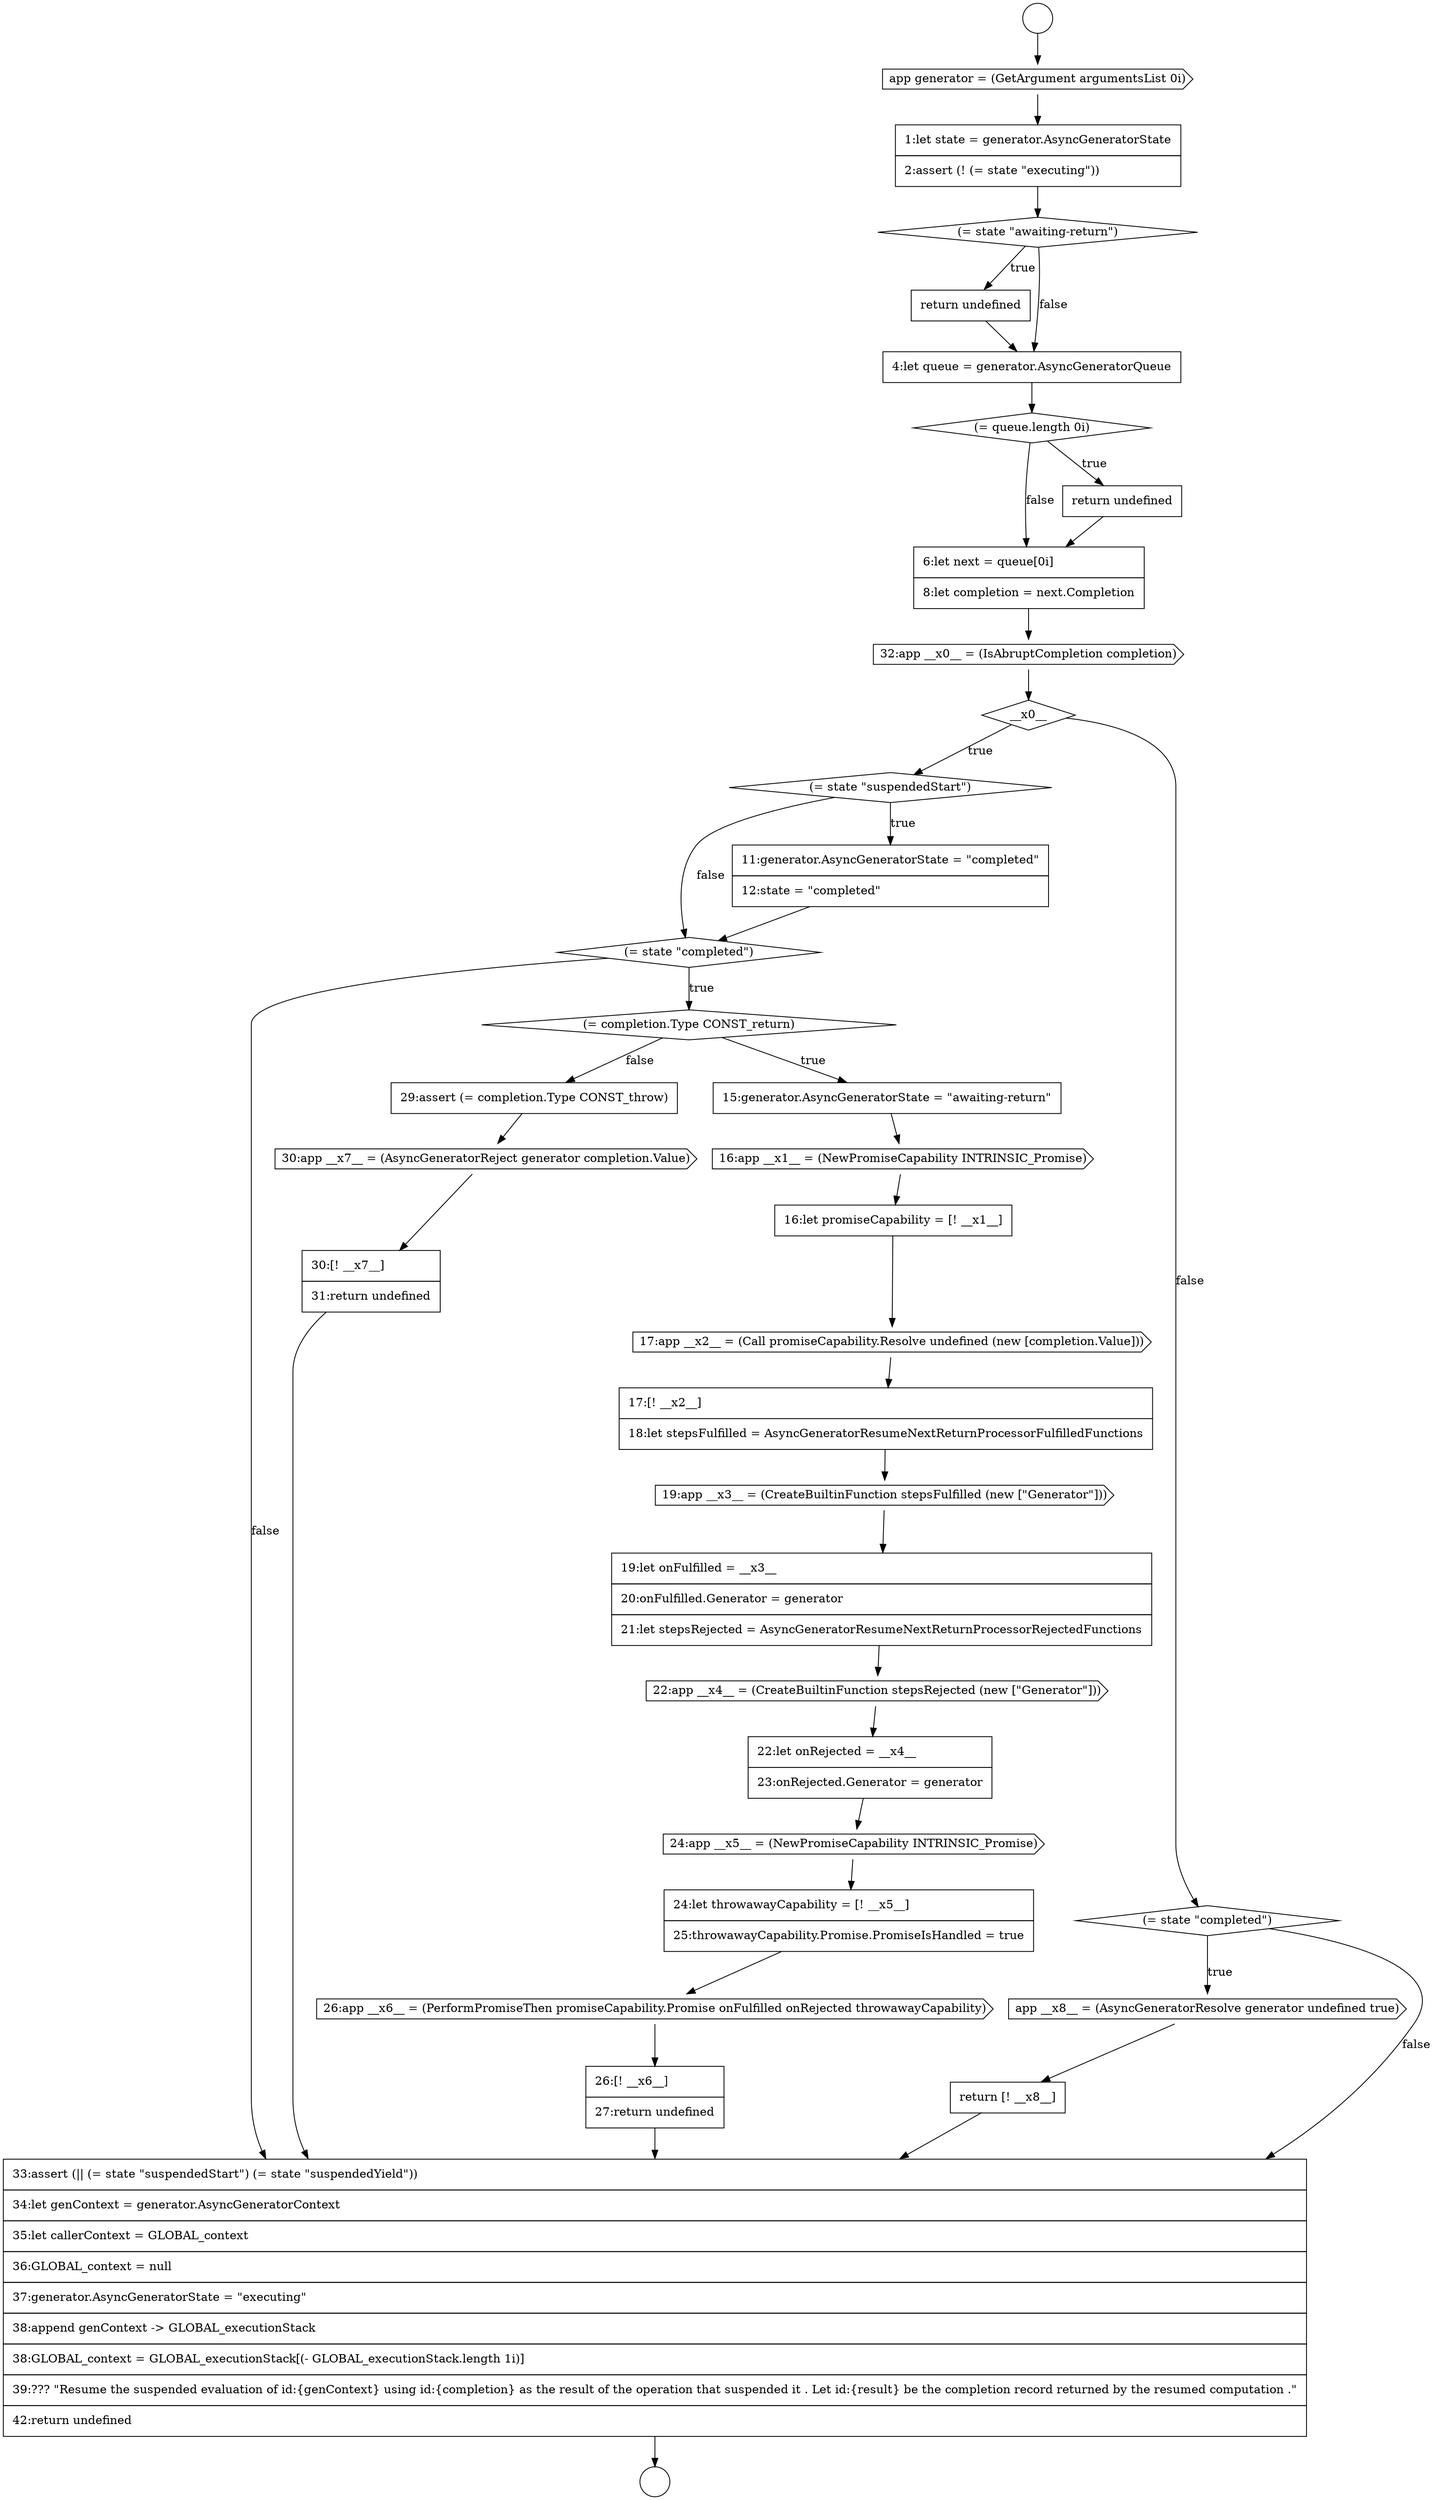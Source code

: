digraph {
  node17175 [shape=none, margin=0, label=<<font color="black">
    <table border="0" cellborder="1" cellspacing="0" cellpadding="10">
      <tr><td align="left">29:assert (= completion.Type CONST_throw)</td></tr>
    </table>
  </font>> color="black" fillcolor="white" style=filled]
  node17164 [shape=none, margin=0, label=<<font color="black">
    <table border="0" cellborder="1" cellspacing="0" cellpadding="10">
      <tr><td align="left">16:let promiseCapability = [! __x1__]</td></tr>
    </table>
  </font>> color="black" fillcolor="white" style=filled]
  node17158 [shape=diamond, label=<<font color="black">(= state &quot;suspendedStart&quot;)</font>> color="black" fillcolor="white" style=filled]
  node17157 [shape=diamond, label=<<font color="black">__x0__</font>> color="black" fillcolor="white" style=filled]
  node17174 [shape=none, margin=0, label=<<font color="black">
    <table border="0" cellborder="1" cellspacing="0" cellpadding="10">
      <tr><td align="left">26:[! __x6__]</td></tr>
      <tr><td align="left">27:return undefined</td></tr>
    </table>
  </font>> color="black" fillcolor="white" style=filled]
  node17165 [shape=cds, label=<<font color="black">17:app __x2__ = (Call promiseCapability.Resolve undefined (new [completion.Value]))</font>> color="black" fillcolor="white" style=filled]
  node17170 [shape=none, margin=0, label=<<font color="black">
    <table border="0" cellborder="1" cellspacing="0" cellpadding="10">
      <tr><td align="left">22:let onRejected = __x4__</td></tr>
      <tr><td align="left">23:onRejected.Generator = generator</td></tr>
    </table>
  </font>> color="black" fillcolor="white" style=filled]
  node17150 [shape=diamond, label=<<font color="black">(= state &quot;awaiting-return&quot;)</font>> color="black" fillcolor="white" style=filled]
  node17160 [shape=diamond, label=<<font color="black">(= state &quot;completed&quot;)</font>> color="black" fillcolor="white" style=filled]
  node17179 [shape=cds, label=<<font color="black">app __x8__ = (AsyncGeneratorResolve generator undefined true)</font>> color="black" fillcolor="white" style=filled]
  node17156 [shape=cds, label=<<font color="black">32:app __x0__ = (IsAbruptCompletion completion)</font>> color="black" fillcolor="white" style=filled]
  node17166 [shape=none, margin=0, label=<<font color="black">
    <table border="0" cellborder="1" cellspacing="0" cellpadding="10">
      <tr><td align="left">17:[! __x2__]</td></tr>
      <tr><td align="left">18:let stepsFulfilled = AsyncGeneratorResumeNextReturnProcessorFulfilledFunctions</td></tr>
    </table>
  </font>> color="black" fillcolor="white" style=filled]
  node17155 [shape=none, margin=0, label=<<font color="black">
    <table border="0" cellborder="1" cellspacing="0" cellpadding="10">
      <tr><td align="left">6:let next = queue[0i]</td></tr>
      <tr><td align="left">8:let completion = next.Completion</td></tr>
    </table>
  </font>> color="black" fillcolor="white" style=filled]
  node17167 [shape=cds, label=<<font color="black">19:app __x3__ = (CreateBuiltinFunction stepsFulfilled (new [&quot;Generator&quot;]))</font>> color="black" fillcolor="white" style=filled]
  node17168 [shape=none, margin=0, label=<<font color="black">
    <table border="0" cellborder="1" cellspacing="0" cellpadding="10">
      <tr><td align="left">19:let onFulfilled = __x3__</td></tr>
      <tr><td align="left">20:onFulfilled.Generator = generator</td></tr>
      <tr><td align="left">21:let stepsRejected = AsyncGeneratorResumeNextReturnProcessorRejectedFunctions</td></tr>
    </table>
  </font>> color="black" fillcolor="white" style=filled]
  node17149 [shape=none, margin=0, label=<<font color="black">
    <table border="0" cellborder="1" cellspacing="0" cellpadding="10">
      <tr><td align="left">1:let state = generator.AsyncGeneratorState</td></tr>
      <tr><td align="left">2:assert (! (= state &quot;executing&quot;))</td></tr>
    </table>
  </font>> color="black" fillcolor="white" style=filled]
  node17154 [shape=none, margin=0, label=<<font color="black">
    <table border="0" cellborder="1" cellspacing="0" cellpadding="10">
      <tr><td align="left">return undefined</td></tr>
    </table>
  </font>> color="black" fillcolor="white" style=filled]
  node17181 [shape=none, margin=0, label=<<font color="black">
    <table border="0" cellborder="1" cellspacing="0" cellpadding="10">
      <tr><td align="left">33:assert (|| (= state &quot;suspendedStart&quot;) (= state &quot;suspendedYield&quot;))</td></tr>
      <tr><td align="left">34:let genContext = generator.AsyncGeneratorContext</td></tr>
      <tr><td align="left">35:let callerContext = GLOBAL_context</td></tr>
      <tr><td align="left">36:GLOBAL_context = null</td></tr>
      <tr><td align="left">37:generator.AsyncGeneratorState = &quot;executing&quot;</td></tr>
      <tr><td align="left">38:append genContext -&gt; GLOBAL_executionStack</td></tr>
      <tr><td align="left">38:GLOBAL_context = GLOBAL_executionStack[(- GLOBAL_executionStack.length 1i)]</td></tr>
      <tr><td align="left">39:??? &quot;Resume the suspended evaluation of id:{genContext} using id:{completion} as the result of the operation that suspended it . Let id:{result} be the completion record returned by the resumed computation .&quot;</td></tr>
      <tr><td align="left">42:return undefined</td></tr>
    </table>
  </font>> color="black" fillcolor="white" style=filled]
  node17171 [shape=cds, label=<<font color="black">24:app __x5__ = (NewPromiseCapability INTRINSIC_Promise)</font>> color="black" fillcolor="white" style=filled]
  node17161 [shape=diamond, label=<<font color="black">(= completion.Type CONST_return)</font>> color="black" fillcolor="white" style=filled]
  node17178 [shape=diamond, label=<<font color="black">(= state &quot;completed&quot;)</font>> color="black" fillcolor="white" style=filled]
  node17146 [shape=circle label=" " color="black" fillcolor="white" style=filled]
  node17162 [shape=none, margin=0, label=<<font color="black">
    <table border="0" cellborder="1" cellspacing="0" cellpadding="10">
      <tr><td align="left">15:generator.AsyncGeneratorState = &quot;awaiting-return&quot;</td></tr>
    </table>
  </font>> color="black" fillcolor="white" style=filled]
  node17173 [shape=cds, label=<<font color="black">26:app __x6__ = (PerformPromiseThen promiseCapability.Promise onFulfilled onRejected throwawayCapability)</font>> color="black" fillcolor="white" style=filled]
  node17169 [shape=cds, label=<<font color="black">22:app __x4__ = (CreateBuiltinFunction stepsRejected (new [&quot;Generator&quot;]))</font>> color="black" fillcolor="white" style=filled]
  node17147 [shape=circle label=" " color="black" fillcolor="white" style=filled]
  node17163 [shape=cds, label=<<font color="black">16:app __x1__ = (NewPromiseCapability INTRINSIC_Promise)</font>> color="black" fillcolor="white" style=filled]
  node17151 [shape=none, margin=0, label=<<font color="black">
    <table border="0" cellborder="1" cellspacing="0" cellpadding="10">
      <tr><td align="left">return undefined</td></tr>
    </table>
  </font>> color="black" fillcolor="white" style=filled]
  node17176 [shape=cds, label=<<font color="black">30:app __x7__ = (AsyncGeneratorReject generator completion.Value)</font>> color="black" fillcolor="white" style=filled]
  node17148 [shape=cds, label=<<font color="black">app generator = (GetArgument argumentsList 0i)</font>> color="black" fillcolor="white" style=filled]
  node17180 [shape=none, margin=0, label=<<font color="black">
    <table border="0" cellborder="1" cellspacing="0" cellpadding="10">
      <tr><td align="left">return [! __x8__]</td></tr>
    </table>
  </font>> color="black" fillcolor="white" style=filled]
  node17152 [shape=none, margin=0, label=<<font color="black">
    <table border="0" cellborder="1" cellspacing="0" cellpadding="10">
      <tr><td align="left">4:let queue = generator.AsyncGeneratorQueue</td></tr>
    </table>
  </font>> color="black" fillcolor="white" style=filled]
  node17153 [shape=diamond, label=<<font color="black">(= queue.length 0i)</font>> color="black" fillcolor="white" style=filled]
  node17159 [shape=none, margin=0, label=<<font color="black">
    <table border="0" cellborder="1" cellspacing="0" cellpadding="10">
      <tr><td align="left">11:generator.AsyncGeneratorState = &quot;completed&quot;</td></tr>
      <tr><td align="left">12:state = &quot;completed&quot;</td></tr>
    </table>
  </font>> color="black" fillcolor="white" style=filled]
  node17172 [shape=none, margin=0, label=<<font color="black">
    <table border="0" cellborder="1" cellspacing="0" cellpadding="10">
      <tr><td align="left">24:let throwawayCapability = [! __x5__]</td></tr>
      <tr><td align="left">25:throwawayCapability.Promise.PromiseIsHandled = true</td></tr>
    </table>
  </font>> color="black" fillcolor="white" style=filled]
  node17177 [shape=none, margin=0, label=<<font color="black">
    <table border="0" cellborder="1" cellspacing="0" cellpadding="10">
      <tr><td align="left">30:[! __x7__]</td></tr>
      <tr><td align="left">31:return undefined</td></tr>
    </table>
  </font>> color="black" fillcolor="white" style=filled]
  node17167 -> node17168 [ color="black"]
  node17165 -> node17166 [ color="black"]
  node17178 -> node17179 [label=<<font color="black">true</font>> color="black"]
  node17178 -> node17181 [label=<<font color="black">false</font>> color="black"]
  node17179 -> node17180 [ color="black"]
  node17155 -> node17156 [ color="black"]
  node17156 -> node17157 [ color="black"]
  node17150 -> node17151 [label=<<font color="black">true</font>> color="black"]
  node17150 -> node17152 [label=<<font color="black">false</font>> color="black"]
  node17151 -> node17152 [ color="black"]
  node17146 -> node17148 [ color="black"]
  node17163 -> node17164 [ color="black"]
  node17157 -> node17158 [label=<<font color="black">true</font>> color="black"]
  node17157 -> node17178 [label=<<font color="black">false</font>> color="black"]
  node17154 -> node17155 [ color="black"]
  node17161 -> node17162 [label=<<font color="black">true</font>> color="black"]
  node17161 -> node17175 [label=<<font color="black">false</font>> color="black"]
  node17180 -> node17181 [ color="black"]
  node17173 -> node17174 [ color="black"]
  node17158 -> node17159 [label=<<font color="black">true</font>> color="black"]
  node17158 -> node17160 [label=<<font color="black">false</font>> color="black"]
  node17164 -> node17165 [ color="black"]
  node17168 -> node17169 [ color="black"]
  node17181 -> node17147 [ color="black"]
  node17153 -> node17154 [label=<<font color="black">true</font>> color="black"]
  node17153 -> node17155 [label=<<font color="black">false</font>> color="black"]
  node17160 -> node17161 [label=<<font color="black">true</font>> color="black"]
  node17160 -> node17181 [label=<<font color="black">false</font>> color="black"]
  node17176 -> node17177 [ color="black"]
  node17171 -> node17172 [ color="black"]
  node17169 -> node17170 [ color="black"]
  node17149 -> node17150 [ color="black"]
  node17175 -> node17176 [ color="black"]
  node17159 -> node17160 [ color="black"]
  node17170 -> node17171 [ color="black"]
  node17148 -> node17149 [ color="black"]
  node17166 -> node17167 [ color="black"]
  node17174 -> node17181 [ color="black"]
  node17177 -> node17181 [ color="black"]
  node17172 -> node17173 [ color="black"]
  node17152 -> node17153 [ color="black"]
  node17162 -> node17163 [ color="black"]
}
